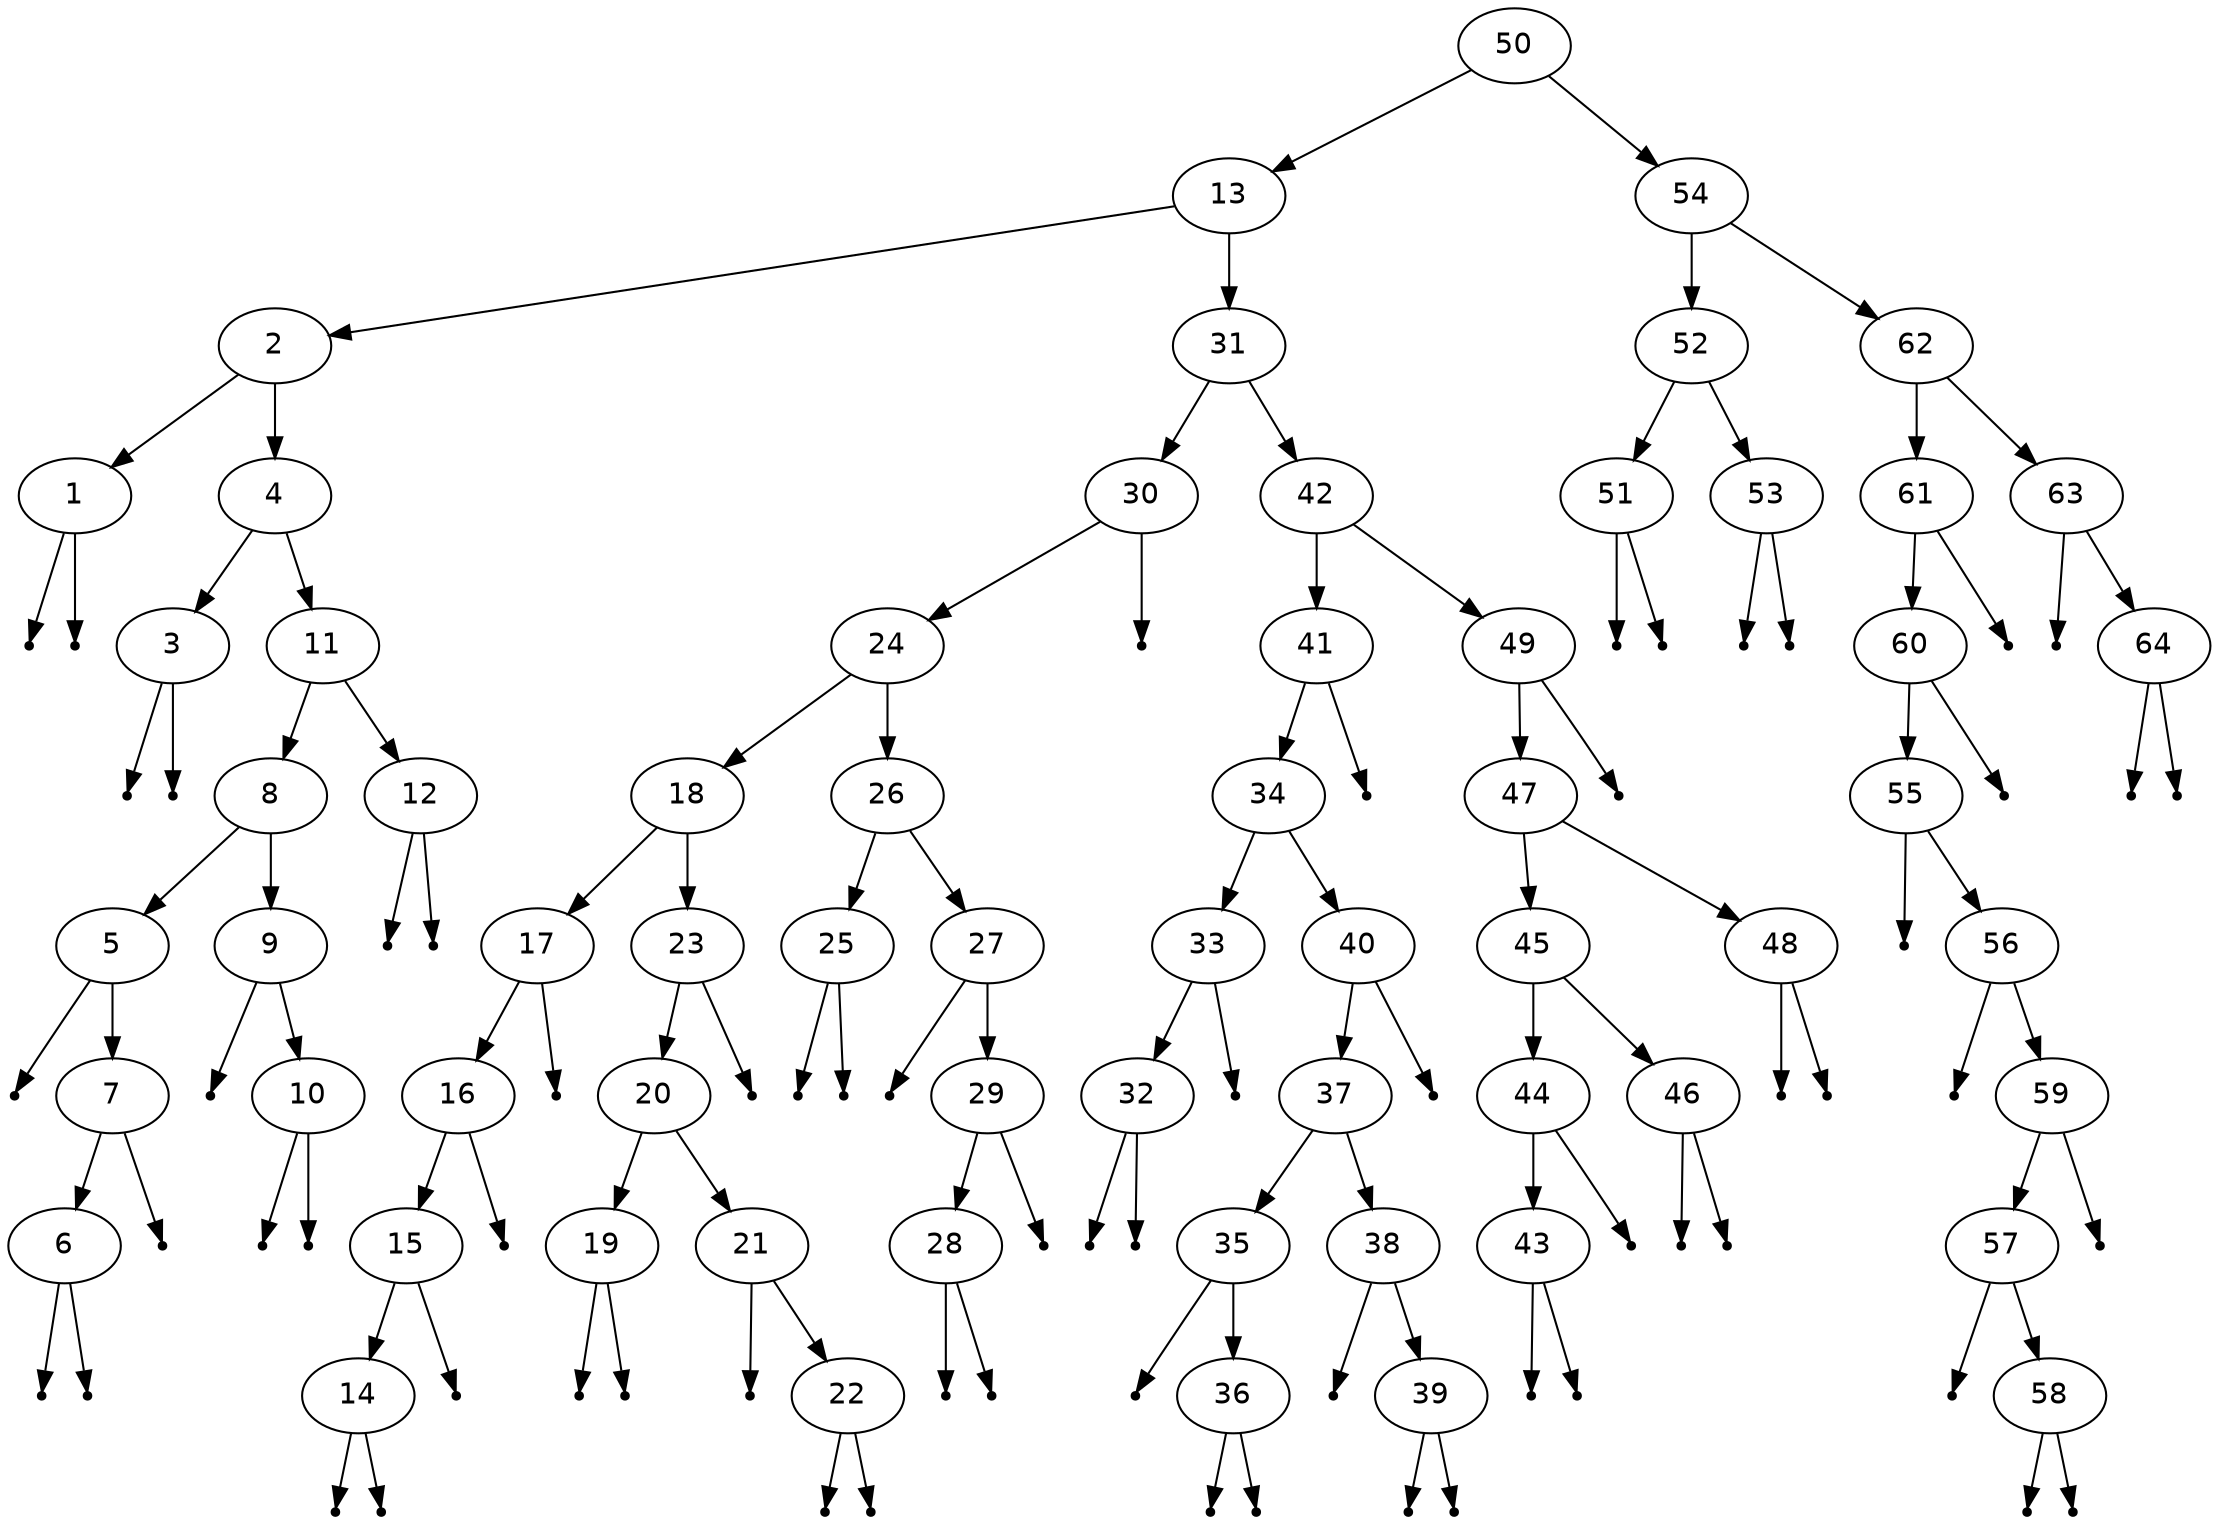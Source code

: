 digraph BST{
	node [fontname="Helvetica"];
	50 -> 13;
	50 -> 54;
	13 -> 2;
	13 -> 31;
	2 -> 1;
	2 -> 4;
	null1 [shape=point];
	1 -> null1;
	null2 [shape=point];
	1 -> null2;
	4 -> 3;
	4 -> 11;
	null3 [shape=point];
	3 -> null3;
	null4 [shape=point];
	3 -> null4;
	11 -> 8;
	11 -> 12;
	8 -> 5;
	8 -> 9;
	null5 [shape=point];
	5 -> null5;
	5 -> 7;
	7 -> 6;
	null6 [shape=point];
	7 -> null6;
	null7 [shape=point];
	6 -> null7;
	null8 [shape=point];
	6 -> null8;
	null9 [shape=point];
	9 -> null9;
	9 -> 10;
	null10 [shape=point];
	10 -> null10;
	null11 [shape=point];
	10 -> null11;
	null12 [shape=point];
	12 -> null12;
	null13 [shape=point];
	12 -> null13;
	31 -> 30;
	31 -> 42;
	30 -> 24;
	null14 [shape=point];
	30 -> null14;
	24 -> 18;
	24 -> 26;
	18 -> 17;
	18 -> 23;
	17 -> 16;
	null15 [shape=point];
	17 -> null15;
	16 -> 15;
	null16 [shape=point];
	16 -> null16;
	15 -> 14;
	null17 [shape=point];
	15 -> null17;
	null18 [shape=point];
	14 -> null18;
	null19 [shape=point];
	14 -> null19;
	23 -> 20;
	null20 [shape=point];
	23 -> null20;
	20 -> 19;
	20 -> 21;
	null21 [shape=point];
	19 -> null21;
	null22 [shape=point];
	19 -> null22;
	null23 [shape=point];
	21 -> null23;
	21 -> 22;
	null24 [shape=point];
	22 -> null24;
	null25 [shape=point];
	22 -> null25;
	26 -> 25;
	26 -> 27;
	null26 [shape=point];
	25 -> null26;
	null27 [shape=point];
	25 -> null27;
	null28 [shape=point];
	27 -> null28;
	27 -> 29;
	29 -> 28;
	null29 [shape=point];
	29 -> null29;
	null30 [shape=point];
	28 -> null30;
	null31 [shape=point];
	28 -> null31;
	42 -> 41;
	42 -> 49;
	41 -> 34;
	null32 [shape=point];
	41 -> null32;
	34 -> 33;
	34 -> 40;
	33 -> 32;
	null33 [shape=point];
	33 -> null33;
	null34 [shape=point];
	32 -> null34;
	null35 [shape=point];
	32 -> null35;
	40 -> 37;
	null36 [shape=point];
	40 -> null36;
	37 -> 35;
	37 -> 38;
	null37 [shape=point];
	35 -> null37;
	35 -> 36;
	null38 [shape=point];
	36 -> null38;
	null39 [shape=point];
	36 -> null39;
	null40 [shape=point];
	38 -> null40;
	38 -> 39;
	null41 [shape=point];
	39 -> null41;
	null42 [shape=point];
	39 -> null42;
	49 -> 47;
	null43 [shape=point];
	49 -> null43;
	47 -> 45;
	47 -> 48;
	45 -> 44;
	45 -> 46;
	44 -> 43;
	null44 [shape=point];
	44 -> null44;
	null45 [shape=point];
	43 -> null45;
	null46 [shape=point];
	43 -> null46;
	null47 [shape=point];
	46 -> null47;
	null48 [shape=point];
	46 -> null48;
	null49 [shape=point];
	48 -> null49;
	null50 [shape=point];
	48 -> null50;
	54 -> 52;
	54 -> 62;
	52 -> 51;
	52 -> 53;
	null51 [shape=point];
	51 -> null51;
	null52 [shape=point];
	51 -> null52;
	null53 [shape=point];
	53 -> null53;
	null54 [shape=point];
	53 -> null54;
	62 -> 61;
	62 -> 63;
	61 -> 60;
	null55 [shape=point];
	61 -> null55;
	60 -> 55;
	null56 [shape=point];
	60 -> null56;
	null57 [shape=point];
	55 -> null57;
	55 -> 56;
	null58 [shape=point];
	56 -> null58;
	56 -> 59;
	59 -> 57;
	null59 [shape=point];
	59 -> null59;
	null60 [shape=point];
	57 -> null60;
	57 -> 58;
	null61 [shape=point];
	58 -> null61;
	null62 [shape=point];
	58 -> null62;
	null63 [shape=point];
	63 -> null63;
	63 -> 64;
	null64 [shape=point];
	64 -> null64;
	null65 [shape=point];
	64 -> null65;
}
